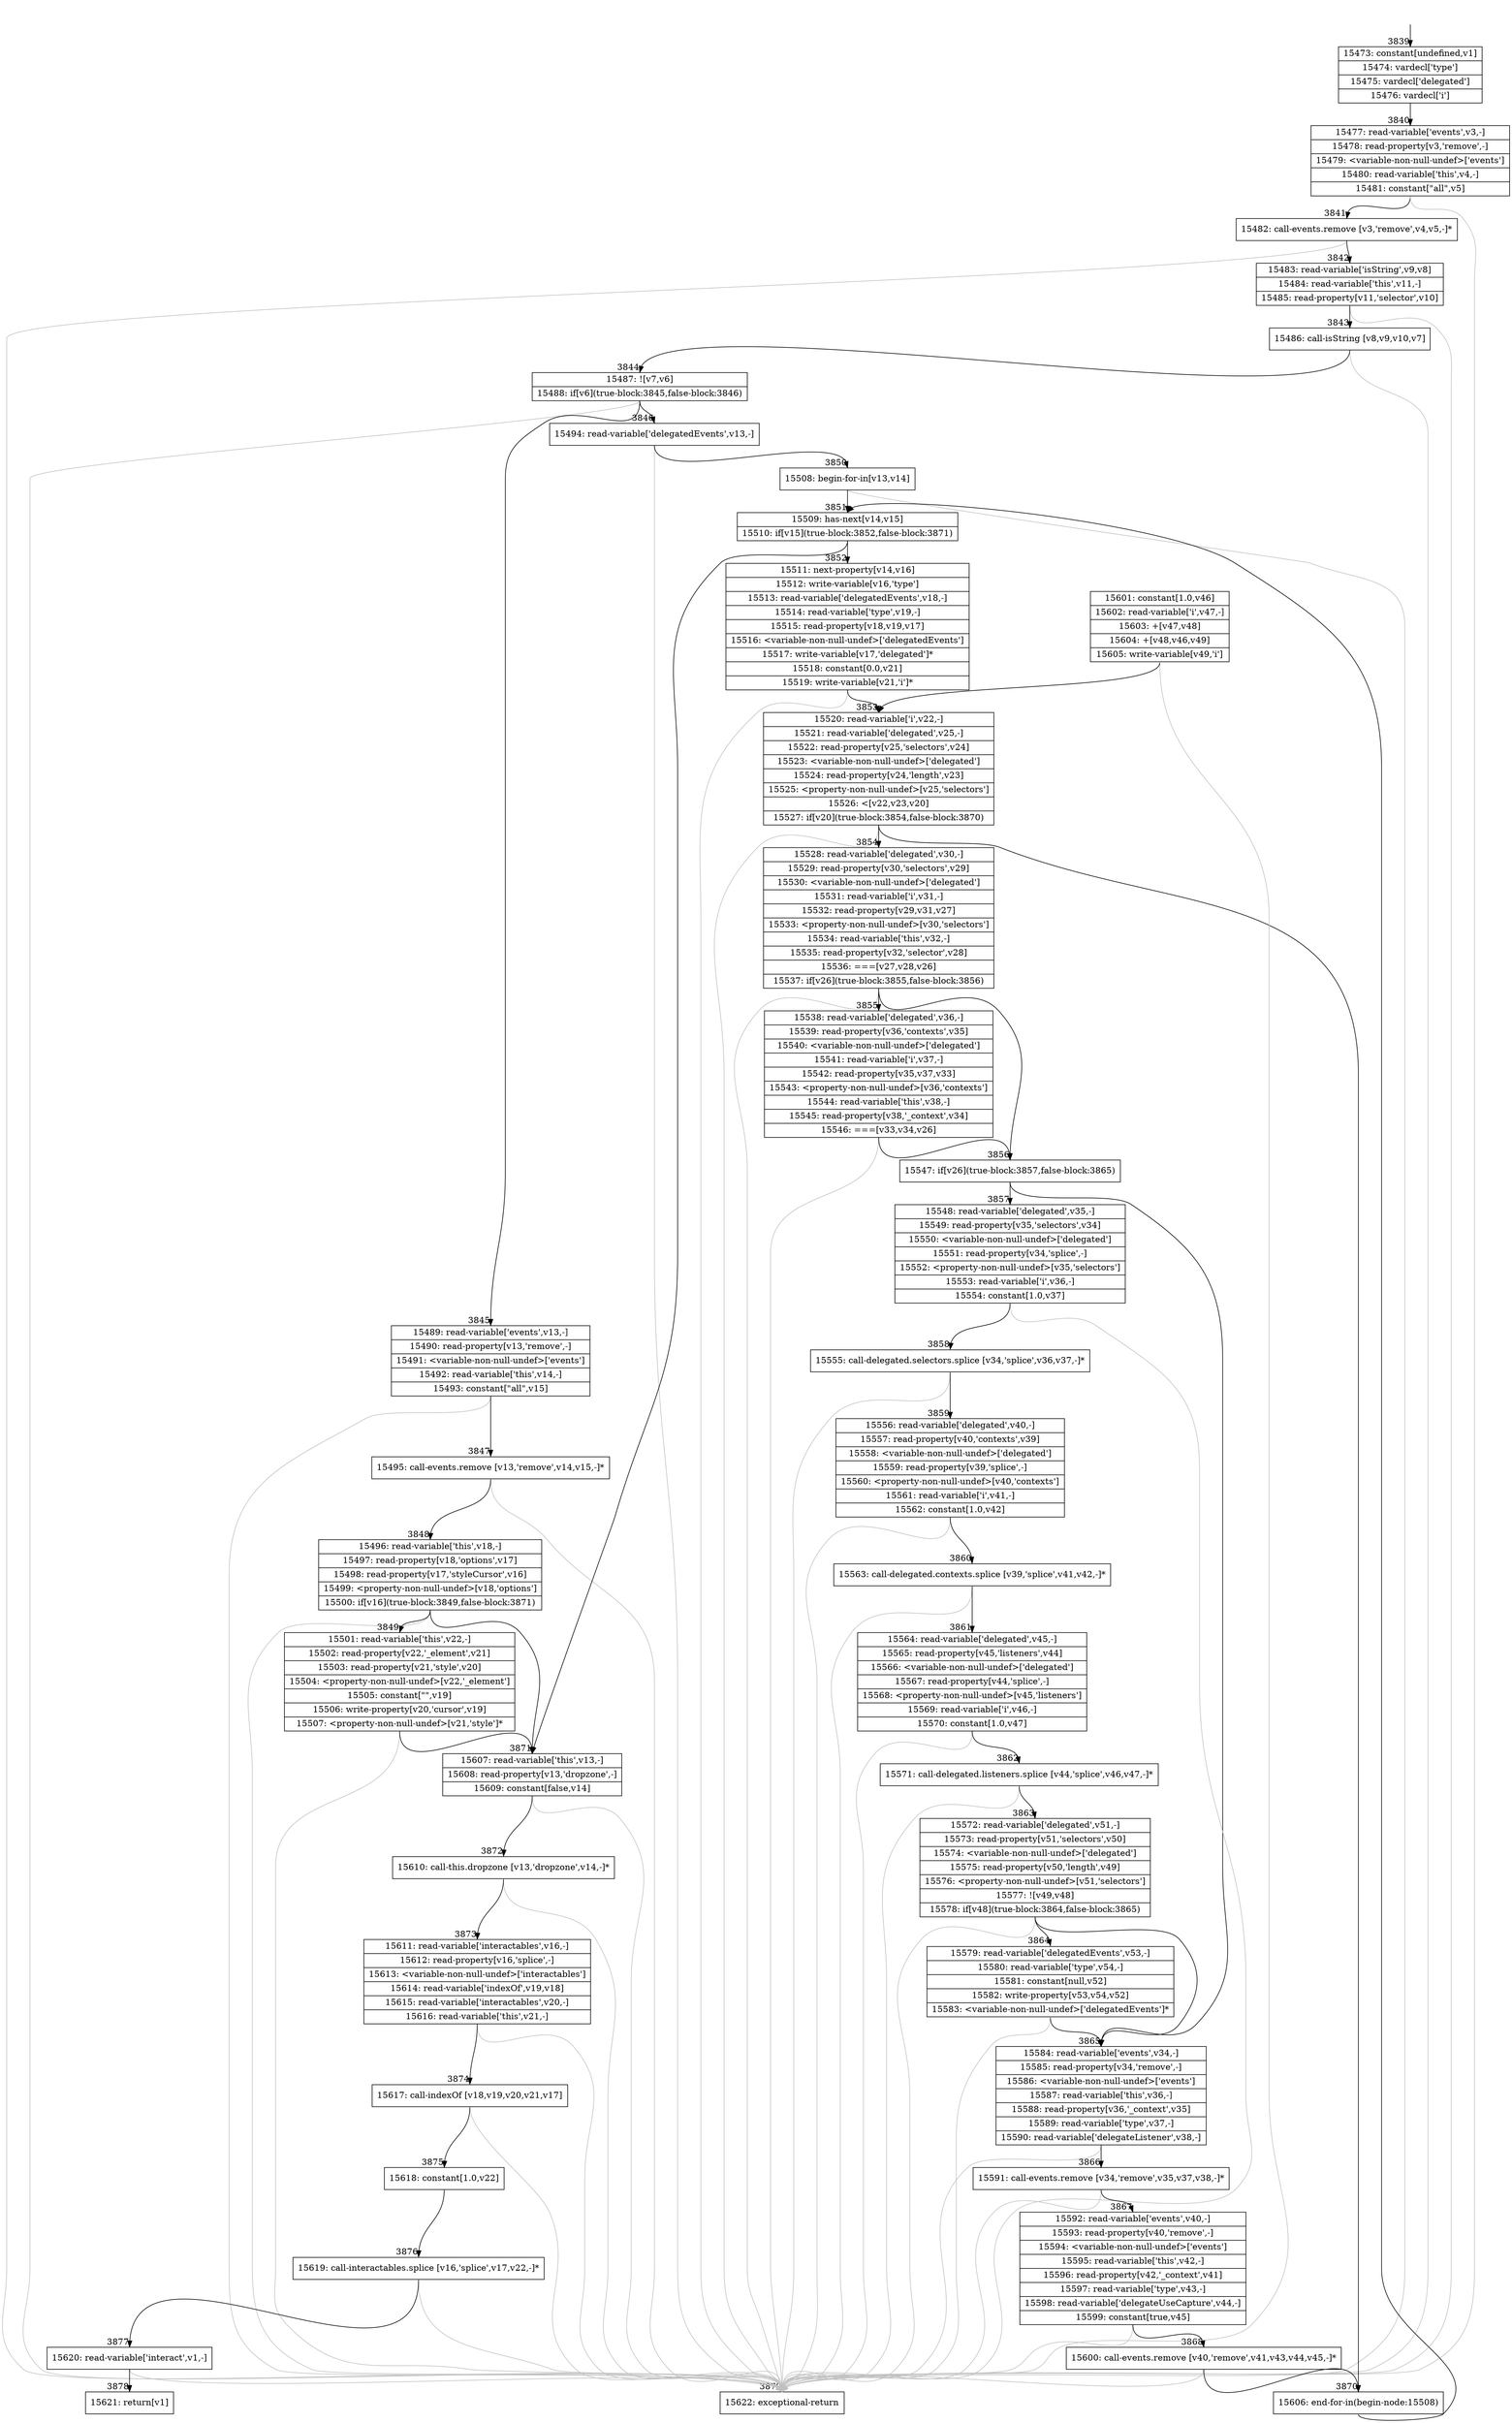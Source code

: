 digraph {
rankdir="TD"
BB_entry161[shape=none,label=""];
BB_entry161 -> BB3839 [tailport=s, headport=n, headlabel="    3839"]
BB3839 [shape=record label="{15473: constant[undefined,v1]|15474: vardecl['type']|15475: vardecl['delegated']|15476: vardecl['i']}" ] 
BB3839 -> BB3840 [tailport=s, headport=n, headlabel="      3840"]
BB3840 [shape=record label="{15477: read-variable['events',v3,-]|15478: read-property[v3,'remove',-]|15479: \<variable-non-null-undef\>['events']|15480: read-variable['this',v4,-]|15481: constant[\"all\",v5]}" ] 
BB3840 -> BB3841 [tailport=s, headport=n, headlabel="      3841"]
BB3840 -> BB3879 [tailport=s, headport=n, color=gray, headlabel="      3879"]
BB3841 [shape=record label="{15482: call-events.remove [v3,'remove',v4,v5,-]*}" ] 
BB3841 -> BB3842 [tailport=s, headport=n, headlabel="      3842"]
BB3841 -> BB3879 [tailport=s, headport=n, color=gray]
BB3842 [shape=record label="{15483: read-variable['isString',v9,v8]|15484: read-variable['this',v11,-]|15485: read-property[v11,'selector',v10]}" ] 
BB3842 -> BB3843 [tailport=s, headport=n, headlabel="      3843"]
BB3842 -> BB3879 [tailport=s, headport=n, color=gray]
BB3843 [shape=record label="{15486: call-isString [v8,v9,v10,v7]}" ] 
BB3843 -> BB3844 [tailport=s, headport=n, headlabel="      3844"]
BB3843 -> BB3879 [tailport=s, headport=n, color=gray]
BB3844 [shape=record label="{15487: ![v7,v6]|15488: if[v6](true-block:3845,false-block:3846)}" ] 
BB3844 -> BB3845 [tailport=s, headport=n, headlabel="      3845"]
BB3844 -> BB3846 [tailport=s, headport=n, headlabel="      3846"]
BB3844 -> BB3879 [tailport=s, headport=n, color=gray]
BB3845 [shape=record label="{15489: read-variable['events',v13,-]|15490: read-property[v13,'remove',-]|15491: \<variable-non-null-undef\>['events']|15492: read-variable['this',v14,-]|15493: constant[\"all\",v15]}" ] 
BB3845 -> BB3847 [tailport=s, headport=n, headlabel="      3847"]
BB3845 -> BB3879 [tailport=s, headport=n, color=gray]
BB3846 [shape=record label="{15494: read-variable['delegatedEvents',v13,-]}" ] 
BB3846 -> BB3850 [tailport=s, headport=n, headlabel="      3850"]
BB3846 -> BB3879 [tailport=s, headport=n, color=gray]
BB3847 [shape=record label="{15495: call-events.remove [v13,'remove',v14,v15,-]*}" ] 
BB3847 -> BB3848 [tailport=s, headport=n, headlabel="      3848"]
BB3847 -> BB3879 [tailport=s, headport=n, color=gray]
BB3848 [shape=record label="{15496: read-variable['this',v18,-]|15497: read-property[v18,'options',v17]|15498: read-property[v17,'styleCursor',v16]|15499: \<property-non-null-undef\>[v18,'options']|15500: if[v16](true-block:3849,false-block:3871)}" ] 
BB3848 -> BB3849 [tailport=s, headport=n, headlabel="      3849"]
BB3848 -> BB3871 [tailport=s, headport=n, headlabel="      3871"]
BB3848 -> BB3879 [tailport=s, headport=n, color=gray]
BB3849 [shape=record label="{15501: read-variable['this',v22,-]|15502: read-property[v22,'_element',v21]|15503: read-property[v21,'style',v20]|15504: \<property-non-null-undef\>[v22,'_element']|15505: constant[\"\",v19]|15506: write-property[v20,'cursor',v19]|15507: \<property-non-null-undef\>[v21,'style']*}" ] 
BB3849 -> BB3871 [tailport=s, headport=n]
BB3849 -> BB3879 [tailport=s, headport=n, color=gray]
BB3850 [shape=record label="{15508: begin-for-in[v13,v14]}" ] 
BB3850 -> BB3851 [tailport=s, headport=n, headlabel="      3851"]
BB3850 -> BB3879 [tailport=s, headport=n, color=gray]
BB3851 [shape=record label="{15509: has-next[v14,v15]|15510: if[v15](true-block:3852,false-block:3871)}" ] 
BB3851 -> BB3852 [tailport=s, headport=n, headlabel="      3852"]
BB3851 -> BB3871 [tailport=s, headport=n]
BB3852 [shape=record label="{15511: next-property[v14,v16]|15512: write-variable[v16,'type']|15513: read-variable['delegatedEvents',v18,-]|15514: read-variable['type',v19,-]|15515: read-property[v18,v19,v17]|15516: \<variable-non-null-undef\>['delegatedEvents']|15517: write-variable[v17,'delegated']*|15518: constant[0.0,v21]|15519: write-variable[v21,'i']*}" ] 
BB3852 -> BB3853 [tailport=s, headport=n, headlabel="      3853"]
BB3852 -> BB3879 [tailport=s, headport=n, color=gray]
BB3853 [shape=record label="{15520: read-variable['i',v22,-]|15521: read-variable['delegated',v25,-]|15522: read-property[v25,'selectors',v24]|15523: \<variable-non-null-undef\>['delegated']|15524: read-property[v24,'length',v23]|15525: \<property-non-null-undef\>[v25,'selectors']|15526: \<[v22,v23,v20]|15527: if[v20](true-block:3854,false-block:3870)}" ] 
BB3853 -> BB3854 [tailport=s, headport=n, headlabel="      3854"]
BB3853 -> BB3870 [tailport=s, headport=n, headlabel="      3870"]
BB3853 -> BB3879 [tailport=s, headport=n, color=gray]
BB3854 [shape=record label="{15528: read-variable['delegated',v30,-]|15529: read-property[v30,'selectors',v29]|15530: \<variable-non-null-undef\>['delegated']|15531: read-variable['i',v31,-]|15532: read-property[v29,v31,v27]|15533: \<property-non-null-undef\>[v30,'selectors']|15534: read-variable['this',v32,-]|15535: read-property[v32,'selector',v28]|15536: ===[v27,v28,v26]|15537: if[v26](true-block:3855,false-block:3856)}" ] 
BB3854 -> BB3856 [tailport=s, headport=n, headlabel="      3856"]
BB3854 -> BB3855 [tailport=s, headport=n, headlabel="      3855"]
BB3854 -> BB3879 [tailport=s, headport=n, color=gray]
BB3855 [shape=record label="{15538: read-variable['delegated',v36,-]|15539: read-property[v36,'contexts',v35]|15540: \<variable-non-null-undef\>['delegated']|15541: read-variable['i',v37,-]|15542: read-property[v35,v37,v33]|15543: \<property-non-null-undef\>[v36,'contexts']|15544: read-variable['this',v38,-]|15545: read-property[v38,'_context',v34]|15546: ===[v33,v34,v26]}" ] 
BB3855 -> BB3856 [tailport=s, headport=n]
BB3855 -> BB3879 [tailport=s, headport=n, color=gray]
BB3856 [shape=record label="{15547: if[v26](true-block:3857,false-block:3865)}" ] 
BB3856 -> BB3857 [tailport=s, headport=n, headlabel="      3857"]
BB3856 -> BB3865 [tailport=s, headport=n, headlabel="      3865"]
BB3857 [shape=record label="{15548: read-variable['delegated',v35,-]|15549: read-property[v35,'selectors',v34]|15550: \<variable-non-null-undef\>['delegated']|15551: read-property[v34,'splice',-]|15552: \<property-non-null-undef\>[v35,'selectors']|15553: read-variable['i',v36,-]|15554: constant[1.0,v37]}" ] 
BB3857 -> BB3858 [tailport=s, headport=n, headlabel="      3858"]
BB3857 -> BB3879 [tailport=s, headport=n, color=gray]
BB3858 [shape=record label="{15555: call-delegated.selectors.splice [v34,'splice',v36,v37,-]*}" ] 
BB3858 -> BB3859 [tailport=s, headport=n, headlabel="      3859"]
BB3858 -> BB3879 [tailport=s, headport=n, color=gray]
BB3859 [shape=record label="{15556: read-variable['delegated',v40,-]|15557: read-property[v40,'contexts',v39]|15558: \<variable-non-null-undef\>['delegated']|15559: read-property[v39,'splice',-]|15560: \<property-non-null-undef\>[v40,'contexts']|15561: read-variable['i',v41,-]|15562: constant[1.0,v42]}" ] 
BB3859 -> BB3860 [tailport=s, headport=n, headlabel="      3860"]
BB3859 -> BB3879 [tailport=s, headport=n, color=gray]
BB3860 [shape=record label="{15563: call-delegated.contexts.splice [v39,'splice',v41,v42,-]*}" ] 
BB3860 -> BB3861 [tailport=s, headport=n, headlabel="      3861"]
BB3860 -> BB3879 [tailport=s, headport=n, color=gray]
BB3861 [shape=record label="{15564: read-variable['delegated',v45,-]|15565: read-property[v45,'listeners',v44]|15566: \<variable-non-null-undef\>['delegated']|15567: read-property[v44,'splice',-]|15568: \<property-non-null-undef\>[v45,'listeners']|15569: read-variable['i',v46,-]|15570: constant[1.0,v47]}" ] 
BB3861 -> BB3862 [tailport=s, headport=n, headlabel="      3862"]
BB3861 -> BB3879 [tailport=s, headport=n, color=gray]
BB3862 [shape=record label="{15571: call-delegated.listeners.splice [v44,'splice',v46,v47,-]*}" ] 
BB3862 -> BB3863 [tailport=s, headport=n, headlabel="      3863"]
BB3862 -> BB3879 [tailport=s, headport=n, color=gray]
BB3863 [shape=record label="{15572: read-variable['delegated',v51,-]|15573: read-property[v51,'selectors',v50]|15574: \<variable-non-null-undef\>['delegated']|15575: read-property[v50,'length',v49]|15576: \<property-non-null-undef\>[v51,'selectors']|15577: ![v49,v48]|15578: if[v48](true-block:3864,false-block:3865)}" ] 
BB3863 -> BB3864 [tailport=s, headport=n, headlabel="      3864"]
BB3863 -> BB3865 [tailport=s, headport=n]
BB3863 -> BB3879 [tailport=s, headport=n, color=gray]
BB3864 [shape=record label="{15579: read-variable['delegatedEvents',v53,-]|15580: read-variable['type',v54,-]|15581: constant[null,v52]|15582: write-property[v53,v54,v52]|15583: \<variable-non-null-undef\>['delegatedEvents']*}" ] 
BB3864 -> BB3865 [tailport=s, headport=n]
BB3864 -> BB3879 [tailport=s, headport=n, color=gray]
BB3865 [shape=record label="{15584: read-variable['events',v34,-]|15585: read-property[v34,'remove',-]|15586: \<variable-non-null-undef\>['events']|15587: read-variable['this',v36,-]|15588: read-property[v36,'_context',v35]|15589: read-variable['type',v37,-]|15590: read-variable['delegateListener',v38,-]}" ] 
BB3865 -> BB3866 [tailport=s, headport=n, headlabel="      3866"]
BB3865 -> BB3879 [tailport=s, headport=n, color=gray]
BB3866 [shape=record label="{15591: call-events.remove [v34,'remove',v35,v37,v38,-]*}" ] 
BB3866 -> BB3867 [tailport=s, headport=n, headlabel="      3867"]
BB3866 -> BB3879 [tailport=s, headport=n, color=gray]
BB3867 [shape=record label="{15592: read-variable['events',v40,-]|15593: read-property[v40,'remove',-]|15594: \<variable-non-null-undef\>['events']|15595: read-variable['this',v42,-]|15596: read-property[v42,'_context',v41]|15597: read-variable['type',v43,-]|15598: read-variable['delegateUseCapture',v44,-]|15599: constant[true,v45]}" ] 
BB3867 -> BB3868 [tailport=s, headport=n, headlabel="      3868"]
BB3867 -> BB3879 [tailport=s, headport=n, color=gray]
BB3868 [shape=record label="{15600: call-events.remove [v40,'remove',v41,v43,v44,v45,-]*}" ] 
BB3868 -> BB3870 [tailport=s, headport=n]
BB3868 -> BB3879 [tailport=s, headport=n, color=gray]
BB3869 [shape=record label="{15601: constant[1.0,v46]|15602: read-variable['i',v47,-]|15603: +[v47,v48]|15604: +[v48,v46,v49]|15605: write-variable[v49,'i']}" ] 
BB3869 -> BB3853 [tailport=s, headport=n]
BB3869 -> BB3879 [tailport=s, headport=n, color=gray]
BB3870 [shape=record label="{15606: end-for-in(begin-node:15508)}" ] 
BB3870 -> BB3851 [tailport=s, headport=n]
BB3871 [shape=record label="{15607: read-variable['this',v13,-]|15608: read-property[v13,'dropzone',-]|15609: constant[false,v14]}" ] 
BB3871 -> BB3872 [tailport=s, headport=n, headlabel="      3872"]
BB3871 -> BB3879 [tailport=s, headport=n, color=gray]
BB3872 [shape=record label="{15610: call-this.dropzone [v13,'dropzone',v14,-]*}" ] 
BB3872 -> BB3873 [tailport=s, headport=n, headlabel="      3873"]
BB3872 -> BB3879 [tailport=s, headport=n, color=gray]
BB3873 [shape=record label="{15611: read-variable['interactables',v16,-]|15612: read-property[v16,'splice',-]|15613: \<variable-non-null-undef\>['interactables']|15614: read-variable['indexOf',v19,v18]|15615: read-variable['interactables',v20,-]|15616: read-variable['this',v21,-]}" ] 
BB3873 -> BB3874 [tailport=s, headport=n, headlabel="      3874"]
BB3873 -> BB3879 [tailport=s, headport=n, color=gray]
BB3874 [shape=record label="{15617: call-indexOf [v18,v19,v20,v21,v17]}" ] 
BB3874 -> BB3875 [tailport=s, headport=n, headlabel="      3875"]
BB3874 -> BB3879 [tailport=s, headport=n, color=gray]
BB3875 [shape=record label="{15618: constant[1.0,v22]}" ] 
BB3875 -> BB3876 [tailport=s, headport=n, headlabel="      3876"]
BB3876 [shape=record label="{15619: call-interactables.splice [v16,'splice',v17,v22,-]*}" ] 
BB3876 -> BB3877 [tailport=s, headport=n, headlabel="      3877"]
BB3876 -> BB3879 [tailport=s, headport=n, color=gray]
BB3877 [shape=record label="{15620: read-variable['interact',v1,-]}" ] 
BB3877 -> BB3878 [tailport=s, headport=n, headlabel="      3878"]
BB3877 -> BB3879 [tailport=s, headport=n, color=gray]
BB3878 [shape=record label="{15621: return[v1]}" ] 
BB3879 [shape=record label="{15622: exceptional-return}" ] 
//#$~ 5218
}
